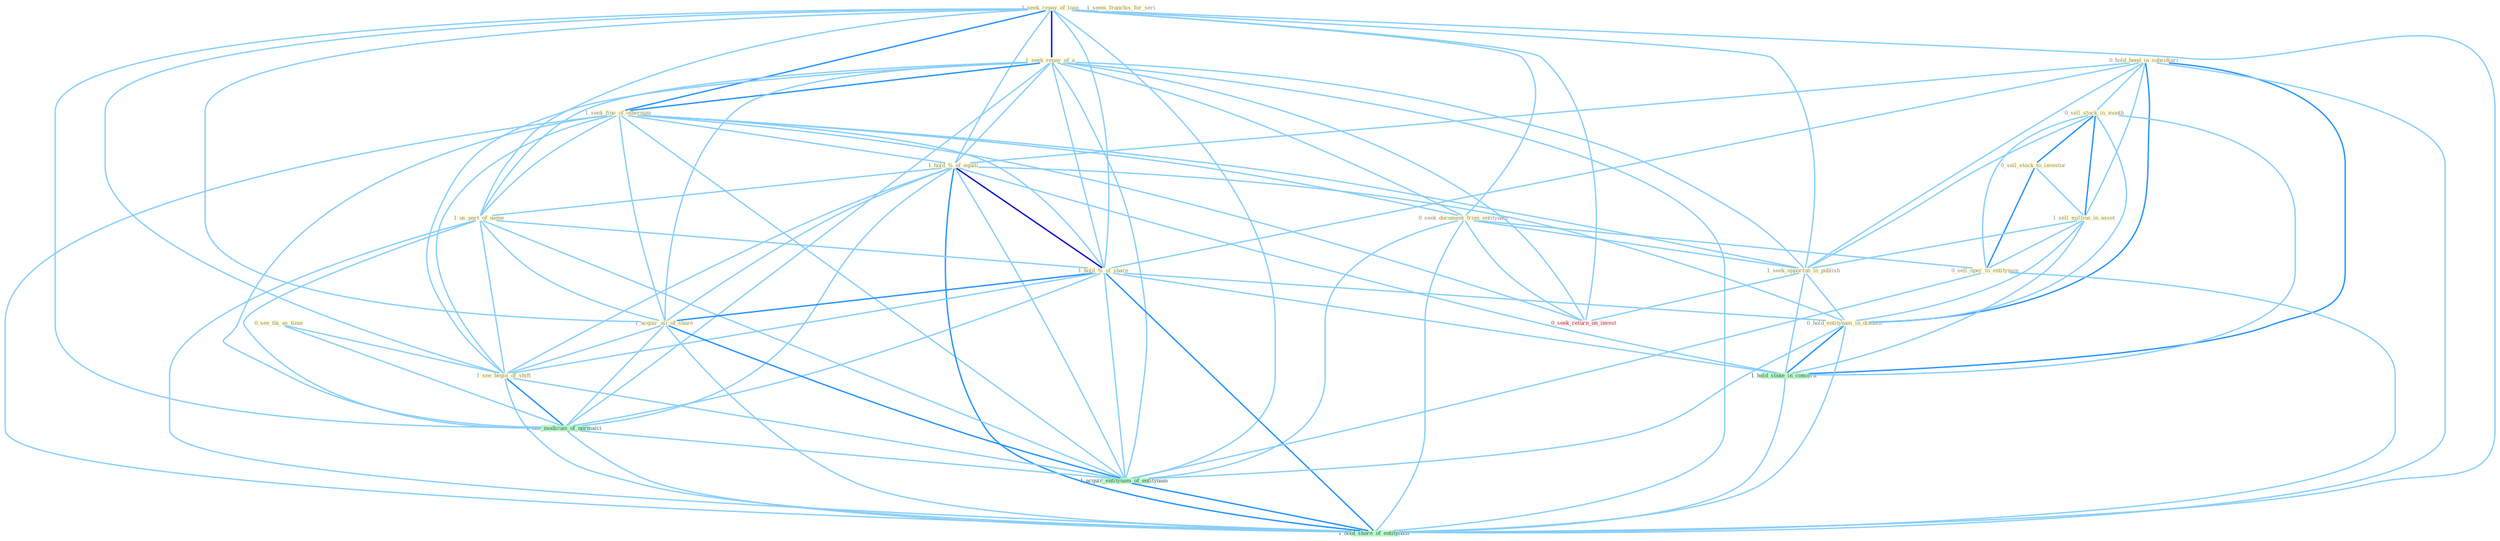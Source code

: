 Graph G{ 
    node
    [shape=polygon,style=filled,width=.5,height=.06,color="#BDFCC9",fixedsize=true,fontsize=4,
    fontcolor="#2f4f4f"];
    {node
    [color="#ffffe0", fontcolor="#8b7d6b"] "0_hold_bond_in_subsidiari " "1_seek_repay_of_loan " "1_seek_repay_of_a " "1_seek_fine_of_othernum " "0_see_thi_as_time " "0_seek_document_from_entitynam " "0_sell_stock_in_month " "1_hold_%_of_equiti " "1_us_part_of_name " "1_hold_%_of_share " "0_sell_stock_to_investor " "1_seem_franchis_for_seri " "1_sell_million_in_asset " "0_sell_oper_to_entitynam " "1_seek_opportun_in_publish " "1_acquir_all_of_share " "0_hold_entitynam_in_disdain " "1_see_begin_of_shift "}
{node [color="#fff0f5", fontcolor="#b22222"] "0_seek_return_on_invest "}
edge [color="#B0E2FF"];

	"0_hold_bond_in_subsidiari " -- "0_sell_stock_in_month " [w="1", color="#87cefa" ];
	"0_hold_bond_in_subsidiari " -- "1_hold_%_of_equiti " [w="1", color="#87cefa" ];
	"0_hold_bond_in_subsidiari " -- "1_hold_%_of_share " [w="1", color="#87cefa" ];
	"0_hold_bond_in_subsidiari " -- "1_sell_million_in_asset " [w="1", color="#87cefa" ];
	"0_hold_bond_in_subsidiari " -- "1_seek_opportun_in_publish " [w="1", color="#87cefa" ];
	"0_hold_bond_in_subsidiari " -- "0_hold_entitynam_in_disdain " [w="2", color="#1e90ff" , len=0.8];
	"0_hold_bond_in_subsidiari " -- "1_hold_stake_in_concern " [w="2", color="#1e90ff" , len=0.8];
	"0_hold_bond_in_subsidiari " -- "1_hold_share_of_entitynam " [w="1", color="#87cefa" ];
	"1_seek_repay_of_loan " -- "1_seek_repay_of_a " [w="3", color="#0000cd" , len=0.6];
	"1_seek_repay_of_loan " -- "1_seek_fine_of_othernum " [w="2", color="#1e90ff" , len=0.8];
	"1_seek_repay_of_loan " -- "0_seek_document_from_entitynam " [w="1", color="#87cefa" ];
	"1_seek_repay_of_loan " -- "1_hold_%_of_equiti " [w="1", color="#87cefa" ];
	"1_seek_repay_of_loan " -- "1_us_part_of_name " [w="1", color="#87cefa" ];
	"1_seek_repay_of_loan " -- "1_hold_%_of_share " [w="1", color="#87cefa" ];
	"1_seek_repay_of_loan " -- "1_seek_opportun_in_publish " [w="1", color="#87cefa" ];
	"1_seek_repay_of_loan " -- "1_acquir_all_of_share " [w="1", color="#87cefa" ];
	"1_seek_repay_of_loan " -- "1_see_begin_of_shift " [w="1", color="#87cefa" ];
	"1_seek_repay_of_loan " -- "0_seek_return_on_invest " [w="1", color="#87cefa" ];
	"1_seek_repay_of_loan " -- "1_see_modicum_of_normalci " [w="1", color="#87cefa" ];
	"1_seek_repay_of_loan " -- "1_acquir_entitynam_of_entitynam " [w="1", color="#87cefa" ];
	"1_seek_repay_of_loan " -- "1_hold_share_of_entitynam " [w="1", color="#87cefa" ];
	"1_seek_repay_of_a " -- "1_seek_fine_of_othernum " [w="2", color="#1e90ff" , len=0.8];
	"1_seek_repay_of_a " -- "0_seek_document_from_entitynam " [w="1", color="#87cefa" ];
	"1_seek_repay_of_a " -- "1_hold_%_of_equiti " [w="1", color="#87cefa" ];
	"1_seek_repay_of_a " -- "1_us_part_of_name " [w="1", color="#87cefa" ];
	"1_seek_repay_of_a " -- "1_hold_%_of_share " [w="1", color="#87cefa" ];
	"1_seek_repay_of_a " -- "1_seek_opportun_in_publish " [w="1", color="#87cefa" ];
	"1_seek_repay_of_a " -- "1_acquir_all_of_share " [w="1", color="#87cefa" ];
	"1_seek_repay_of_a " -- "1_see_begin_of_shift " [w="1", color="#87cefa" ];
	"1_seek_repay_of_a " -- "0_seek_return_on_invest " [w="1", color="#87cefa" ];
	"1_seek_repay_of_a " -- "1_see_modicum_of_normalci " [w="1", color="#87cefa" ];
	"1_seek_repay_of_a " -- "1_acquir_entitynam_of_entitynam " [w="1", color="#87cefa" ];
	"1_seek_repay_of_a " -- "1_hold_share_of_entitynam " [w="1", color="#87cefa" ];
	"1_seek_fine_of_othernum " -- "0_seek_document_from_entitynam " [w="1", color="#87cefa" ];
	"1_seek_fine_of_othernum " -- "1_hold_%_of_equiti " [w="1", color="#87cefa" ];
	"1_seek_fine_of_othernum " -- "1_us_part_of_name " [w="1", color="#87cefa" ];
	"1_seek_fine_of_othernum " -- "1_hold_%_of_share " [w="1", color="#87cefa" ];
	"1_seek_fine_of_othernum " -- "1_seek_opportun_in_publish " [w="1", color="#87cefa" ];
	"1_seek_fine_of_othernum " -- "1_acquir_all_of_share " [w="1", color="#87cefa" ];
	"1_seek_fine_of_othernum " -- "1_see_begin_of_shift " [w="1", color="#87cefa" ];
	"1_seek_fine_of_othernum " -- "0_seek_return_on_invest " [w="1", color="#87cefa" ];
	"1_seek_fine_of_othernum " -- "1_see_modicum_of_normalci " [w="1", color="#87cefa" ];
	"1_seek_fine_of_othernum " -- "1_acquir_entitynam_of_entitynam " [w="1", color="#87cefa" ];
	"1_seek_fine_of_othernum " -- "1_hold_share_of_entitynam " [w="1", color="#87cefa" ];
	"0_see_thi_as_time " -- "1_see_begin_of_shift " [w="1", color="#87cefa" ];
	"0_see_thi_as_time " -- "1_see_modicum_of_normalci " [w="1", color="#87cefa" ];
	"0_seek_document_from_entitynam " -- "0_sell_oper_to_entitynam " [w="1", color="#87cefa" ];
	"0_seek_document_from_entitynam " -- "1_seek_opportun_in_publish " [w="1", color="#87cefa" ];
	"0_seek_document_from_entitynam " -- "0_seek_return_on_invest " [w="1", color="#87cefa" ];
	"0_seek_document_from_entitynam " -- "1_acquir_entitynam_of_entitynam " [w="1", color="#87cefa" ];
	"0_seek_document_from_entitynam " -- "1_hold_share_of_entitynam " [w="1", color="#87cefa" ];
	"0_sell_stock_in_month " -- "0_sell_stock_to_investor " [w="2", color="#1e90ff" , len=0.8];
	"0_sell_stock_in_month " -- "1_sell_million_in_asset " [w="2", color="#1e90ff" , len=0.8];
	"0_sell_stock_in_month " -- "0_sell_oper_to_entitynam " [w="1", color="#87cefa" ];
	"0_sell_stock_in_month " -- "1_seek_opportun_in_publish " [w="1", color="#87cefa" ];
	"0_sell_stock_in_month " -- "0_hold_entitynam_in_disdain " [w="1", color="#87cefa" ];
	"0_sell_stock_in_month " -- "1_hold_stake_in_concern " [w="1", color="#87cefa" ];
	"1_hold_%_of_equiti " -- "1_us_part_of_name " [w="1", color="#87cefa" ];
	"1_hold_%_of_equiti " -- "1_hold_%_of_share " [w="3", color="#0000cd" , len=0.6];
	"1_hold_%_of_equiti " -- "1_acquir_all_of_share " [w="1", color="#87cefa" ];
	"1_hold_%_of_equiti " -- "0_hold_entitynam_in_disdain " [w="1", color="#87cefa" ];
	"1_hold_%_of_equiti " -- "1_see_begin_of_shift " [w="1", color="#87cefa" ];
	"1_hold_%_of_equiti " -- "1_hold_stake_in_concern " [w="1", color="#87cefa" ];
	"1_hold_%_of_equiti " -- "1_see_modicum_of_normalci " [w="1", color="#87cefa" ];
	"1_hold_%_of_equiti " -- "1_acquir_entitynam_of_entitynam " [w="1", color="#87cefa" ];
	"1_hold_%_of_equiti " -- "1_hold_share_of_entitynam " [w="2", color="#1e90ff" , len=0.8];
	"1_us_part_of_name " -- "1_hold_%_of_share " [w="1", color="#87cefa" ];
	"1_us_part_of_name " -- "1_acquir_all_of_share " [w="1", color="#87cefa" ];
	"1_us_part_of_name " -- "1_see_begin_of_shift " [w="1", color="#87cefa" ];
	"1_us_part_of_name " -- "1_see_modicum_of_normalci " [w="1", color="#87cefa" ];
	"1_us_part_of_name " -- "1_acquir_entitynam_of_entitynam " [w="1", color="#87cefa" ];
	"1_us_part_of_name " -- "1_hold_share_of_entitynam " [w="1", color="#87cefa" ];
	"1_hold_%_of_share " -- "1_acquir_all_of_share " [w="2", color="#1e90ff" , len=0.8];
	"1_hold_%_of_share " -- "0_hold_entitynam_in_disdain " [w="1", color="#87cefa" ];
	"1_hold_%_of_share " -- "1_see_begin_of_shift " [w="1", color="#87cefa" ];
	"1_hold_%_of_share " -- "1_hold_stake_in_concern " [w="1", color="#87cefa" ];
	"1_hold_%_of_share " -- "1_see_modicum_of_normalci " [w="1", color="#87cefa" ];
	"1_hold_%_of_share " -- "1_acquir_entitynam_of_entitynam " [w="1", color="#87cefa" ];
	"1_hold_%_of_share " -- "1_hold_share_of_entitynam " [w="2", color="#1e90ff" , len=0.8];
	"0_sell_stock_to_investor " -- "1_sell_million_in_asset " [w="1", color="#87cefa" ];
	"0_sell_stock_to_investor " -- "0_sell_oper_to_entitynam " [w="2", color="#1e90ff" , len=0.8];
	"1_sell_million_in_asset " -- "0_sell_oper_to_entitynam " [w="1", color="#87cefa" ];
	"1_sell_million_in_asset " -- "1_seek_opportun_in_publish " [w="1", color="#87cefa" ];
	"1_sell_million_in_asset " -- "0_hold_entitynam_in_disdain " [w="1", color="#87cefa" ];
	"1_sell_million_in_asset " -- "1_hold_stake_in_concern " [w="1", color="#87cefa" ];
	"0_sell_oper_to_entitynam " -- "1_acquir_entitynam_of_entitynam " [w="1", color="#87cefa" ];
	"0_sell_oper_to_entitynam " -- "1_hold_share_of_entitynam " [w="1", color="#87cefa" ];
	"1_seek_opportun_in_publish " -- "0_hold_entitynam_in_disdain " [w="1", color="#87cefa" ];
	"1_seek_opportun_in_publish " -- "1_hold_stake_in_concern " [w="1", color="#87cefa" ];
	"1_seek_opportun_in_publish " -- "0_seek_return_on_invest " [w="1", color="#87cefa" ];
	"1_acquir_all_of_share " -- "1_see_begin_of_shift " [w="1", color="#87cefa" ];
	"1_acquir_all_of_share " -- "1_see_modicum_of_normalci " [w="1", color="#87cefa" ];
	"1_acquir_all_of_share " -- "1_acquir_entitynam_of_entitynam " [w="2", color="#1e90ff" , len=0.8];
	"1_acquir_all_of_share " -- "1_hold_share_of_entitynam " [w="1", color="#87cefa" ];
	"0_hold_entitynam_in_disdain " -- "1_hold_stake_in_concern " [w="2", color="#1e90ff" , len=0.8];
	"0_hold_entitynam_in_disdain " -- "1_acquir_entitynam_of_entitynam " [w="1", color="#87cefa" ];
	"0_hold_entitynam_in_disdain " -- "1_hold_share_of_entitynam " [w="1", color="#87cefa" ];
	"1_see_begin_of_shift " -- "1_see_modicum_of_normalci " [w="2", color="#1e90ff" , len=0.8];
	"1_see_begin_of_shift " -- "1_acquir_entitynam_of_entitynam " [w="1", color="#87cefa" ];
	"1_see_begin_of_shift " -- "1_hold_share_of_entitynam " [w="1", color="#87cefa" ];
	"1_hold_stake_in_concern " -- "1_hold_share_of_entitynam " [w="1", color="#87cefa" ];
	"1_see_modicum_of_normalci " -- "1_acquir_entitynam_of_entitynam " [w="1", color="#87cefa" ];
	"1_see_modicum_of_normalci " -- "1_hold_share_of_entitynam " [w="1", color="#87cefa" ];
	"1_acquir_entitynam_of_entitynam " -- "1_hold_share_of_entitynam " [w="2", color="#1e90ff" , len=0.8];
}